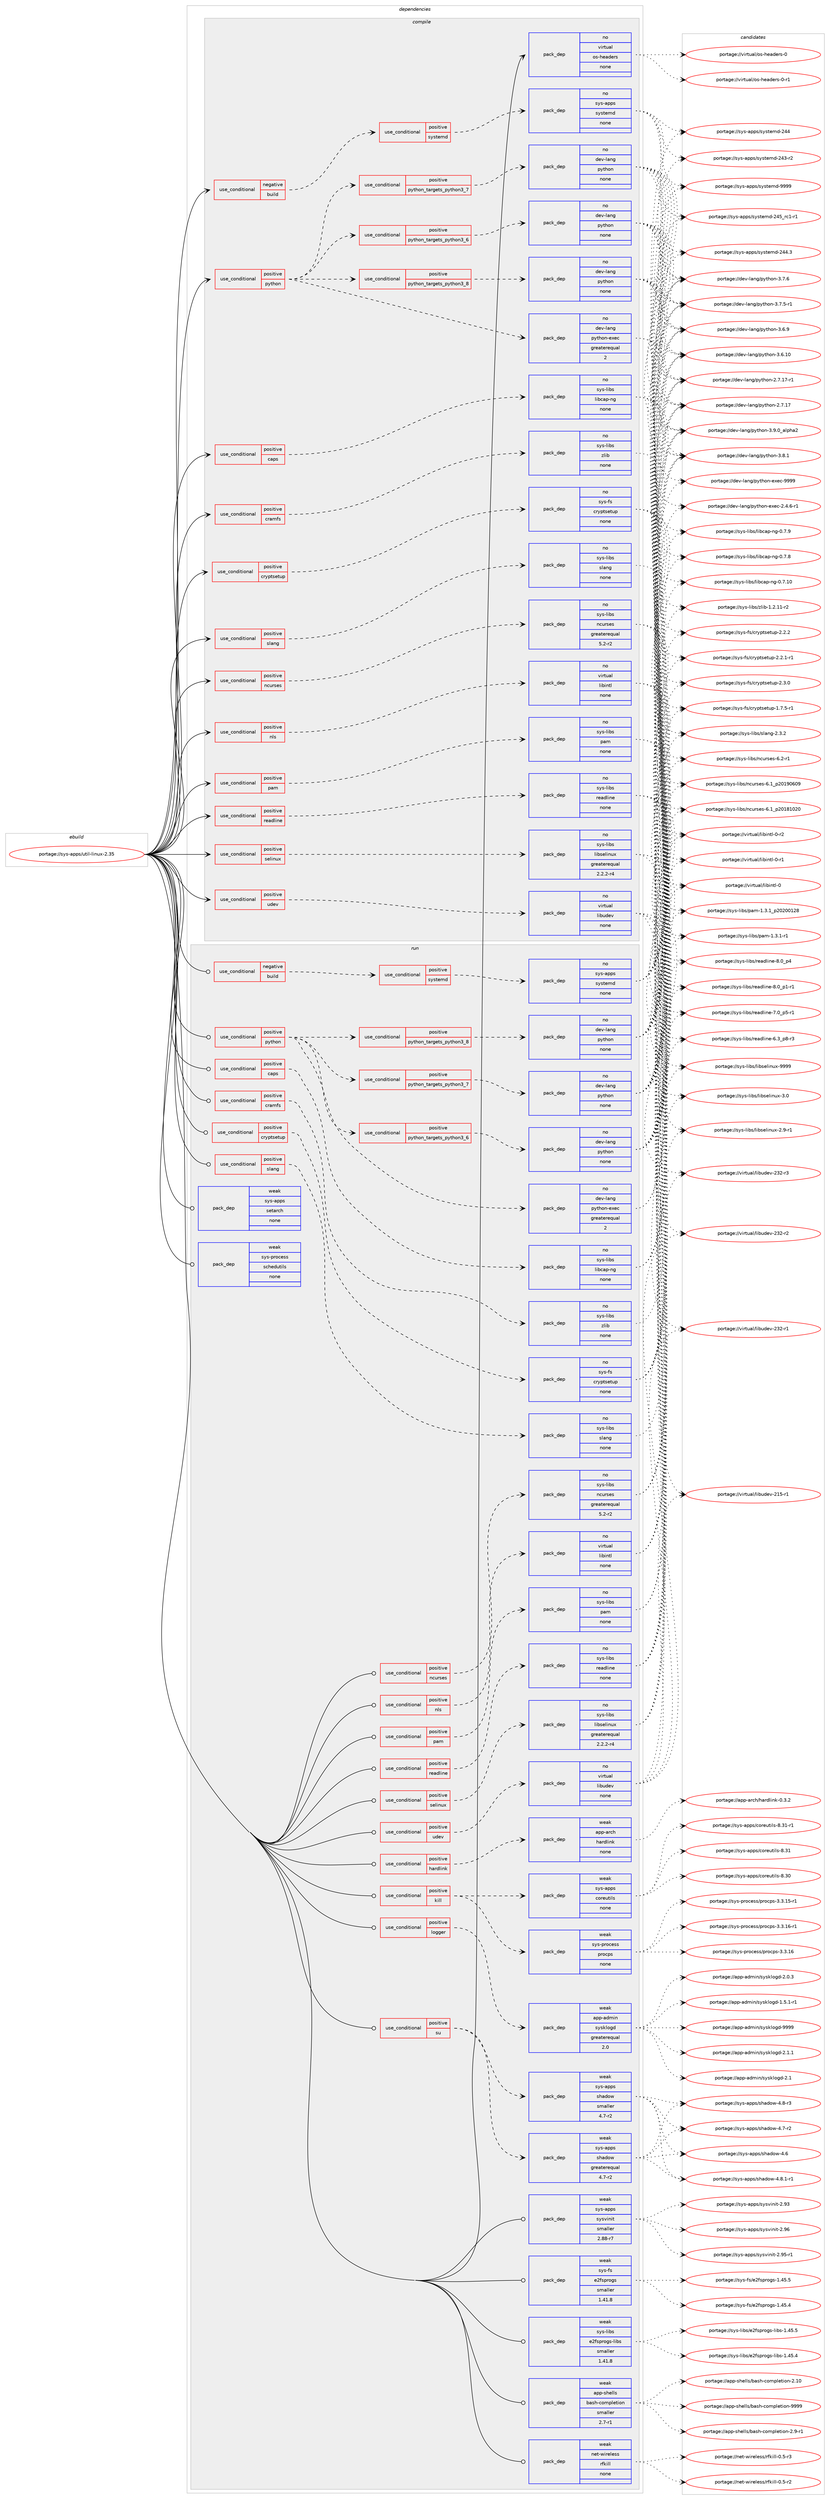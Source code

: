 digraph prolog {

# *************
# Graph options
# *************

newrank=true;
concentrate=true;
compound=true;
graph [rankdir=LR,fontname=Helvetica,fontsize=10,ranksep=1.5];#, ranksep=2.5, nodesep=0.2];
edge  [arrowhead=vee];
node  [fontname=Helvetica,fontsize=10];

# **********
# The ebuild
# **********

subgraph cluster_leftcol {
color=gray;
rank=same;
label=<<i>ebuild</i>>;
id [label="portage://sys-apps/util-linux-2.35", color=red, width=4, href="../sys-apps/util-linux-2.35.svg"];
}

# ****************
# The dependencies
# ****************

subgraph cluster_midcol {
color=gray;
label=<<i>dependencies</i>>;
subgraph cluster_compile {
fillcolor="#eeeeee";
style=filled;
label=<<i>compile</i>>;
subgraph cond12451 {
dependency59648 [label=<<TABLE BORDER="0" CELLBORDER="1" CELLSPACING="0" CELLPADDING="4"><TR><TD ROWSPAN="3" CELLPADDING="10">use_conditional</TD></TR><TR><TD>negative</TD></TR><TR><TD>build</TD></TR></TABLE>>, shape=none, color=red];
subgraph cond12452 {
dependency59649 [label=<<TABLE BORDER="0" CELLBORDER="1" CELLSPACING="0" CELLPADDING="4"><TR><TD ROWSPAN="3" CELLPADDING="10">use_conditional</TD></TR><TR><TD>positive</TD></TR><TR><TD>systemd</TD></TR></TABLE>>, shape=none, color=red];
subgraph pack45935 {
dependency59650 [label=<<TABLE BORDER="0" CELLBORDER="1" CELLSPACING="0" CELLPADDING="4" WIDTH="220"><TR><TD ROWSPAN="6" CELLPADDING="30">pack_dep</TD></TR><TR><TD WIDTH="110">no</TD></TR><TR><TD>sys-apps</TD></TR><TR><TD>systemd</TD></TR><TR><TD>none</TD></TR><TR><TD></TD></TR></TABLE>>, shape=none, color=blue];
}
dependency59649:e -> dependency59650:w [weight=20,style="dashed",arrowhead="vee"];
}
dependency59648:e -> dependency59649:w [weight=20,style="dashed",arrowhead="vee"];
}
id:e -> dependency59648:w [weight=20,style="solid",arrowhead="vee"];
subgraph cond12453 {
dependency59651 [label=<<TABLE BORDER="0" CELLBORDER="1" CELLSPACING="0" CELLPADDING="4"><TR><TD ROWSPAN="3" CELLPADDING="10">use_conditional</TD></TR><TR><TD>positive</TD></TR><TR><TD>caps</TD></TR></TABLE>>, shape=none, color=red];
subgraph pack45936 {
dependency59652 [label=<<TABLE BORDER="0" CELLBORDER="1" CELLSPACING="0" CELLPADDING="4" WIDTH="220"><TR><TD ROWSPAN="6" CELLPADDING="30">pack_dep</TD></TR><TR><TD WIDTH="110">no</TD></TR><TR><TD>sys-libs</TD></TR><TR><TD>libcap-ng</TD></TR><TR><TD>none</TD></TR><TR><TD></TD></TR></TABLE>>, shape=none, color=blue];
}
dependency59651:e -> dependency59652:w [weight=20,style="dashed",arrowhead="vee"];
}
id:e -> dependency59651:w [weight=20,style="solid",arrowhead="vee"];
subgraph cond12454 {
dependency59653 [label=<<TABLE BORDER="0" CELLBORDER="1" CELLSPACING="0" CELLPADDING="4"><TR><TD ROWSPAN="3" CELLPADDING="10">use_conditional</TD></TR><TR><TD>positive</TD></TR><TR><TD>cramfs</TD></TR></TABLE>>, shape=none, color=red];
subgraph pack45937 {
dependency59654 [label=<<TABLE BORDER="0" CELLBORDER="1" CELLSPACING="0" CELLPADDING="4" WIDTH="220"><TR><TD ROWSPAN="6" CELLPADDING="30">pack_dep</TD></TR><TR><TD WIDTH="110">no</TD></TR><TR><TD>sys-libs</TD></TR><TR><TD>zlib</TD></TR><TR><TD>none</TD></TR><TR><TD></TD></TR></TABLE>>, shape=none, color=blue];
}
dependency59653:e -> dependency59654:w [weight=20,style="dashed",arrowhead="vee"];
}
id:e -> dependency59653:w [weight=20,style="solid",arrowhead="vee"];
subgraph cond12455 {
dependency59655 [label=<<TABLE BORDER="0" CELLBORDER="1" CELLSPACING="0" CELLPADDING="4"><TR><TD ROWSPAN="3" CELLPADDING="10">use_conditional</TD></TR><TR><TD>positive</TD></TR><TR><TD>cryptsetup</TD></TR></TABLE>>, shape=none, color=red];
subgraph pack45938 {
dependency59656 [label=<<TABLE BORDER="0" CELLBORDER="1" CELLSPACING="0" CELLPADDING="4" WIDTH="220"><TR><TD ROWSPAN="6" CELLPADDING="30">pack_dep</TD></TR><TR><TD WIDTH="110">no</TD></TR><TR><TD>sys-fs</TD></TR><TR><TD>cryptsetup</TD></TR><TR><TD>none</TD></TR><TR><TD></TD></TR></TABLE>>, shape=none, color=blue];
}
dependency59655:e -> dependency59656:w [weight=20,style="dashed",arrowhead="vee"];
}
id:e -> dependency59655:w [weight=20,style="solid",arrowhead="vee"];
subgraph cond12456 {
dependency59657 [label=<<TABLE BORDER="0" CELLBORDER="1" CELLSPACING="0" CELLPADDING="4"><TR><TD ROWSPAN="3" CELLPADDING="10">use_conditional</TD></TR><TR><TD>positive</TD></TR><TR><TD>ncurses</TD></TR></TABLE>>, shape=none, color=red];
subgraph pack45939 {
dependency59658 [label=<<TABLE BORDER="0" CELLBORDER="1" CELLSPACING="0" CELLPADDING="4" WIDTH="220"><TR><TD ROWSPAN="6" CELLPADDING="30">pack_dep</TD></TR><TR><TD WIDTH="110">no</TD></TR><TR><TD>sys-libs</TD></TR><TR><TD>ncurses</TD></TR><TR><TD>greaterequal</TD></TR><TR><TD>5.2-r2</TD></TR></TABLE>>, shape=none, color=blue];
}
dependency59657:e -> dependency59658:w [weight=20,style="dashed",arrowhead="vee"];
}
id:e -> dependency59657:w [weight=20,style="solid",arrowhead="vee"];
subgraph cond12457 {
dependency59659 [label=<<TABLE BORDER="0" CELLBORDER="1" CELLSPACING="0" CELLPADDING="4"><TR><TD ROWSPAN="3" CELLPADDING="10">use_conditional</TD></TR><TR><TD>positive</TD></TR><TR><TD>nls</TD></TR></TABLE>>, shape=none, color=red];
subgraph pack45940 {
dependency59660 [label=<<TABLE BORDER="0" CELLBORDER="1" CELLSPACING="0" CELLPADDING="4" WIDTH="220"><TR><TD ROWSPAN="6" CELLPADDING="30">pack_dep</TD></TR><TR><TD WIDTH="110">no</TD></TR><TR><TD>virtual</TD></TR><TR><TD>libintl</TD></TR><TR><TD>none</TD></TR><TR><TD></TD></TR></TABLE>>, shape=none, color=blue];
}
dependency59659:e -> dependency59660:w [weight=20,style="dashed",arrowhead="vee"];
}
id:e -> dependency59659:w [weight=20,style="solid",arrowhead="vee"];
subgraph cond12458 {
dependency59661 [label=<<TABLE BORDER="0" CELLBORDER="1" CELLSPACING="0" CELLPADDING="4"><TR><TD ROWSPAN="3" CELLPADDING="10">use_conditional</TD></TR><TR><TD>positive</TD></TR><TR><TD>pam</TD></TR></TABLE>>, shape=none, color=red];
subgraph pack45941 {
dependency59662 [label=<<TABLE BORDER="0" CELLBORDER="1" CELLSPACING="0" CELLPADDING="4" WIDTH="220"><TR><TD ROWSPAN="6" CELLPADDING="30">pack_dep</TD></TR><TR><TD WIDTH="110">no</TD></TR><TR><TD>sys-libs</TD></TR><TR><TD>pam</TD></TR><TR><TD>none</TD></TR><TR><TD></TD></TR></TABLE>>, shape=none, color=blue];
}
dependency59661:e -> dependency59662:w [weight=20,style="dashed",arrowhead="vee"];
}
id:e -> dependency59661:w [weight=20,style="solid",arrowhead="vee"];
subgraph cond12459 {
dependency59663 [label=<<TABLE BORDER="0" CELLBORDER="1" CELLSPACING="0" CELLPADDING="4"><TR><TD ROWSPAN="3" CELLPADDING="10">use_conditional</TD></TR><TR><TD>positive</TD></TR><TR><TD>python</TD></TR></TABLE>>, shape=none, color=red];
subgraph cond12460 {
dependency59664 [label=<<TABLE BORDER="0" CELLBORDER="1" CELLSPACING="0" CELLPADDING="4"><TR><TD ROWSPAN="3" CELLPADDING="10">use_conditional</TD></TR><TR><TD>positive</TD></TR><TR><TD>python_targets_python3_6</TD></TR></TABLE>>, shape=none, color=red];
subgraph pack45942 {
dependency59665 [label=<<TABLE BORDER="0" CELLBORDER="1" CELLSPACING="0" CELLPADDING="4" WIDTH="220"><TR><TD ROWSPAN="6" CELLPADDING="30">pack_dep</TD></TR><TR><TD WIDTH="110">no</TD></TR><TR><TD>dev-lang</TD></TR><TR><TD>python</TD></TR><TR><TD>none</TD></TR><TR><TD></TD></TR></TABLE>>, shape=none, color=blue];
}
dependency59664:e -> dependency59665:w [weight=20,style="dashed",arrowhead="vee"];
}
dependency59663:e -> dependency59664:w [weight=20,style="dashed",arrowhead="vee"];
subgraph cond12461 {
dependency59666 [label=<<TABLE BORDER="0" CELLBORDER="1" CELLSPACING="0" CELLPADDING="4"><TR><TD ROWSPAN="3" CELLPADDING="10">use_conditional</TD></TR><TR><TD>positive</TD></TR><TR><TD>python_targets_python3_7</TD></TR></TABLE>>, shape=none, color=red];
subgraph pack45943 {
dependency59667 [label=<<TABLE BORDER="0" CELLBORDER="1" CELLSPACING="0" CELLPADDING="4" WIDTH="220"><TR><TD ROWSPAN="6" CELLPADDING="30">pack_dep</TD></TR><TR><TD WIDTH="110">no</TD></TR><TR><TD>dev-lang</TD></TR><TR><TD>python</TD></TR><TR><TD>none</TD></TR><TR><TD></TD></TR></TABLE>>, shape=none, color=blue];
}
dependency59666:e -> dependency59667:w [weight=20,style="dashed",arrowhead="vee"];
}
dependency59663:e -> dependency59666:w [weight=20,style="dashed",arrowhead="vee"];
subgraph cond12462 {
dependency59668 [label=<<TABLE BORDER="0" CELLBORDER="1" CELLSPACING="0" CELLPADDING="4"><TR><TD ROWSPAN="3" CELLPADDING="10">use_conditional</TD></TR><TR><TD>positive</TD></TR><TR><TD>python_targets_python3_8</TD></TR></TABLE>>, shape=none, color=red];
subgraph pack45944 {
dependency59669 [label=<<TABLE BORDER="0" CELLBORDER="1" CELLSPACING="0" CELLPADDING="4" WIDTH="220"><TR><TD ROWSPAN="6" CELLPADDING="30">pack_dep</TD></TR><TR><TD WIDTH="110">no</TD></TR><TR><TD>dev-lang</TD></TR><TR><TD>python</TD></TR><TR><TD>none</TD></TR><TR><TD></TD></TR></TABLE>>, shape=none, color=blue];
}
dependency59668:e -> dependency59669:w [weight=20,style="dashed",arrowhead="vee"];
}
dependency59663:e -> dependency59668:w [weight=20,style="dashed",arrowhead="vee"];
subgraph pack45945 {
dependency59670 [label=<<TABLE BORDER="0" CELLBORDER="1" CELLSPACING="0" CELLPADDING="4" WIDTH="220"><TR><TD ROWSPAN="6" CELLPADDING="30">pack_dep</TD></TR><TR><TD WIDTH="110">no</TD></TR><TR><TD>dev-lang</TD></TR><TR><TD>python-exec</TD></TR><TR><TD>greaterequal</TD></TR><TR><TD>2</TD></TR></TABLE>>, shape=none, color=blue];
}
dependency59663:e -> dependency59670:w [weight=20,style="dashed",arrowhead="vee"];
}
id:e -> dependency59663:w [weight=20,style="solid",arrowhead="vee"];
subgraph cond12463 {
dependency59671 [label=<<TABLE BORDER="0" CELLBORDER="1" CELLSPACING="0" CELLPADDING="4"><TR><TD ROWSPAN="3" CELLPADDING="10">use_conditional</TD></TR><TR><TD>positive</TD></TR><TR><TD>readline</TD></TR></TABLE>>, shape=none, color=red];
subgraph pack45946 {
dependency59672 [label=<<TABLE BORDER="0" CELLBORDER="1" CELLSPACING="0" CELLPADDING="4" WIDTH="220"><TR><TD ROWSPAN="6" CELLPADDING="30">pack_dep</TD></TR><TR><TD WIDTH="110">no</TD></TR><TR><TD>sys-libs</TD></TR><TR><TD>readline</TD></TR><TR><TD>none</TD></TR><TR><TD></TD></TR></TABLE>>, shape=none, color=blue];
}
dependency59671:e -> dependency59672:w [weight=20,style="dashed",arrowhead="vee"];
}
id:e -> dependency59671:w [weight=20,style="solid",arrowhead="vee"];
subgraph cond12464 {
dependency59673 [label=<<TABLE BORDER="0" CELLBORDER="1" CELLSPACING="0" CELLPADDING="4"><TR><TD ROWSPAN="3" CELLPADDING="10">use_conditional</TD></TR><TR><TD>positive</TD></TR><TR><TD>selinux</TD></TR></TABLE>>, shape=none, color=red];
subgraph pack45947 {
dependency59674 [label=<<TABLE BORDER="0" CELLBORDER="1" CELLSPACING="0" CELLPADDING="4" WIDTH="220"><TR><TD ROWSPAN="6" CELLPADDING="30">pack_dep</TD></TR><TR><TD WIDTH="110">no</TD></TR><TR><TD>sys-libs</TD></TR><TR><TD>libselinux</TD></TR><TR><TD>greaterequal</TD></TR><TR><TD>2.2.2-r4</TD></TR></TABLE>>, shape=none, color=blue];
}
dependency59673:e -> dependency59674:w [weight=20,style="dashed",arrowhead="vee"];
}
id:e -> dependency59673:w [weight=20,style="solid",arrowhead="vee"];
subgraph cond12465 {
dependency59675 [label=<<TABLE BORDER="0" CELLBORDER="1" CELLSPACING="0" CELLPADDING="4"><TR><TD ROWSPAN="3" CELLPADDING="10">use_conditional</TD></TR><TR><TD>positive</TD></TR><TR><TD>slang</TD></TR></TABLE>>, shape=none, color=red];
subgraph pack45948 {
dependency59676 [label=<<TABLE BORDER="0" CELLBORDER="1" CELLSPACING="0" CELLPADDING="4" WIDTH="220"><TR><TD ROWSPAN="6" CELLPADDING="30">pack_dep</TD></TR><TR><TD WIDTH="110">no</TD></TR><TR><TD>sys-libs</TD></TR><TR><TD>slang</TD></TR><TR><TD>none</TD></TR><TR><TD></TD></TR></TABLE>>, shape=none, color=blue];
}
dependency59675:e -> dependency59676:w [weight=20,style="dashed",arrowhead="vee"];
}
id:e -> dependency59675:w [weight=20,style="solid",arrowhead="vee"];
subgraph cond12466 {
dependency59677 [label=<<TABLE BORDER="0" CELLBORDER="1" CELLSPACING="0" CELLPADDING="4"><TR><TD ROWSPAN="3" CELLPADDING="10">use_conditional</TD></TR><TR><TD>positive</TD></TR><TR><TD>udev</TD></TR></TABLE>>, shape=none, color=red];
subgraph pack45949 {
dependency59678 [label=<<TABLE BORDER="0" CELLBORDER="1" CELLSPACING="0" CELLPADDING="4" WIDTH="220"><TR><TD ROWSPAN="6" CELLPADDING="30">pack_dep</TD></TR><TR><TD WIDTH="110">no</TD></TR><TR><TD>virtual</TD></TR><TR><TD>libudev</TD></TR><TR><TD>none</TD></TR><TR><TD></TD></TR></TABLE>>, shape=none, color=blue];
}
dependency59677:e -> dependency59678:w [weight=20,style="dashed",arrowhead="vee"];
}
id:e -> dependency59677:w [weight=20,style="solid",arrowhead="vee"];
subgraph pack45950 {
dependency59679 [label=<<TABLE BORDER="0" CELLBORDER="1" CELLSPACING="0" CELLPADDING="4" WIDTH="220"><TR><TD ROWSPAN="6" CELLPADDING="30">pack_dep</TD></TR><TR><TD WIDTH="110">no</TD></TR><TR><TD>virtual</TD></TR><TR><TD>os-headers</TD></TR><TR><TD>none</TD></TR><TR><TD></TD></TR></TABLE>>, shape=none, color=blue];
}
id:e -> dependency59679:w [weight=20,style="solid",arrowhead="vee"];
}
subgraph cluster_compileandrun {
fillcolor="#eeeeee";
style=filled;
label=<<i>compile and run</i>>;
}
subgraph cluster_run {
fillcolor="#eeeeee";
style=filled;
label=<<i>run</i>>;
subgraph cond12467 {
dependency59680 [label=<<TABLE BORDER="0" CELLBORDER="1" CELLSPACING="0" CELLPADDING="4"><TR><TD ROWSPAN="3" CELLPADDING="10">use_conditional</TD></TR><TR><TD>negative</TD></TR><TR><TD>build</TD></TR></TABLE>>, shape=none, color=red];
subgraph cond12468 {
dependency59681 [label=<<TABLE BORDER="0" CELLBORDER="1" CELLSPACING="0" CELLPADDING="4"><TR><TD ROWSPAN="3" CELLPADDING="10">use_conditional</TD></TR><TR><TD>positive</TD></TR><TR><TD>systemd</TD></TR></TABLE>>, shape=none, color=red];
subgraph pack45951 {
dependency59682 [label=<<TABLE BORDER="0" CELLBORDER="1" CELLSPACING="0" CELLPADDING="4" WIDTH="220"><TR><TD ROWSPAN="6" CELLPADDING="30">pack_dep</TD></TR><TR><TD WIDTH="110">no</TD></TR><TR><TD>sys-apps</TD></TR><TR><TD>systemd</TD></TR><TR><TD>none</TD></TR><TR><TD></TD></TR></TABLE>>, shape=none, color=blue];
}
dependency59681:e -> dependency59682:w [weight=20,style="dashed",arrowhead="vee"];
}
dependency59680:e -> dependency59681:w [weight=20,style="dashed",arrowhead="vee"];
}
id:e -> dependency59680:w [weight=20,style="solid",arrowhead="odot"];
subgraph cond12469 {
dependency59683 [label=<<TABLE BORDER="0" CELLBORDER="1" CELLSPACING="0" CELLPADDING="4"><TR><TD ROWSPAN="3" CELLPADDING="10">use_conditional</TD></TR><TR><TD>positive</TD></TR><TR><TD>caps</TD></TR></TABLE>>, shape=none, color=red];
subgraph pack45952 {
dependency59684 [label=<<TABLE BORDER="0" CELLBORDER="1" CELLSPACING="0" CELLPADDING="4" WIDTH="220"><TR><TD ROWSPAN="6" CELLPADDING="30">pack_dep</TD></TR><TR><TD WIDTH="110">no</TD></TR><TR><TD>sys-libs</TD></TR><TR><TD>libcap-ng</TD></TR><TR><TD>none</TD></TR><TR><TD></TD></TR></TABLE>>, shape=none, color=blue];
}
dependency59683:e -> dependency59684:w [weight=20,style="dashed",arrowhead="vee"];
}
id:e -> dependency59683:w [weight=20,style="solid",arrowhead="odot"];
subgraph cond12470 {
dependency59685 [label=<<TABLE BORDER="0" CELLBORDER="1" CELLSPACING="0" CELLPADDING="4"><TR><TD ROWSPAN="3" CELLPADDING="10">use_conditional</TD></TR><TR><TD>positive</TD></TR><TR><TD>cramfs</TD></TR></TABLE>>, shape=none, color=red];
subgraph pack45953 {
dependency59686 [label=<<TABLE BORDER="0" CELLBORDER="1" CELLSPACING="0" CELLPADDING="4" WIDTH="220"><TR><TD ROWSPAN="6" CELLPADDING="30">pack_dep</TD></TR><TR><TD WIDTH="110">no</TD></TR><TR><TD>sys-libs</TD></TR><TR><TD>zlib</TD></TR><TR><TD>none</TD></TR><TR><TD></TD></TR></TABLE>>, shape=none, color=blue];
}
dependency59685:e -> dependency59686:w [weight=20,style="dashed",arrowhead="vee"];
}
id:e -> dependency59685:w [weight=20,style="solid",arrowhead="odot"];
subgraph cond12471 {
dependency59687 [label=<<TABLE BORDER="0" CELLBORDER="1" CELLSPACING="0" CELLPADDING="4"><TR><TD ROWSPAN="3" CELLPADDING="10">use_conditional</TD></TR><TR><TD>positive</TD></TR><TR><TD>cryptsetup</TD></TR></TABLE>>, shape=none, color=red];
subgraph pack45954 {
dependency59688 [label=<<TABLE BORDER="0" CELLBORDER="1" CELLSPACING="0" CELLPADDING="4" WIDTH="220"><TR><TD ROWSPAN="6" CELLPADDING="30">pack_dep</TD></TR><TR><TD WIDTH="110">no</TD></TR><TR><TD>sys-fs</TD></TR><TR><TD>cryptsetup</TD></TR><TR><TD>none</TD></TR><TR><TD></TD></TR></TABLE>>, shape=none, color=blue];
}
dependency59687:e -> dependency59688:w [weight=20,style="dashed",arrowhead="vee"];
}
id:e -> dependency59687:w [weight=20,style="solid",arrowhead="odot"];
subgraph cond12472 {
dependency59689 [label=<<TABLE BORDER="0" CELLBORDER="1" CELLSPACING="0" CELLPADDING="4"><TR><TD ROWSPAN="3" CELLPADDING="10">use_conditional</TD></TR><TR><TD>positive</TD></TR><TR><TD>hardlink</TD></TR></TABLE>>, shape=none, color=red];
subgraph pack45955 {
dependency59690 [label=<<TABLE BORDER="0" CELLBORDER="1" CELLSPACING="0" CELLPADDING="4" WIDTH="220"><TR><TD ROWSPAN="6" CELLPADDING="30">pack_dep</TD></TR><TR><TD WIDTH="110">weak</TD></TR><TR><TD>app-arch</TD></TR><TR><TD>hardlink</TD></TR><TR><TD>none</TD></TR><TR><TD></TD></TR></TABLE>>, shape=none, color=blue];
}
dependency59689:e -> dependency59690:w [weight=20,style="dashed",arrowhead="vee"];
}
id:e -> dependency59689:w [weight=20,style="solid",arrowhead="odot"];
subgraph cond12473 {
dependency59691 [label=<<TABLE BORDER="0" CELLBORDER="1" CELLSPACING="0" CELLPADDING="4"><TR><TD ROWSPAN="3" CELLPADDING="10">use_conditional</TD></TR><TR><TD>positive</TD></TR><TR><TD>kill</TD></TR></TABLE>>, shape=none, color=red];
subgraph pack45956 {
dependency59692 [label=<<TABLE BORDER="0" CELLBORDER="1" CELLSPACING="0" CELLPADDING="4" WIDTH="220"><TR><TD ROWSPAN="6" CELLPADDING="30">pack_dep</TD></TR><TR><TD WIDTH="110">weak</TD></TR><TR><TD>sys-apps</TD></TR><TR><TD>coreutils</TD></TR><TR><TD>none</TD></TR><TR><TD></TD></TR></TABLE>>, shape=none, color=blue];
}
dependency59691:e -> dependency59692:w [weight=20,style="dashed",arrowhead="vee"];
subgraph pack45957 {
dependency59693 [label=<<TABLE BORDER="0" CELLBORDER="1" CELLSPACING="0" CELLPADDING="4" WIDTH="220"><TR><TD ROWSPAN="6" CELLPADDING="30">pack_dep</TD></TR><TR><TD WIDTH="110">weak</TD></TR><TR><TD>sys-process</TD></TR><TR><TD>procps</TD></TR><TR><TD>none</TD></TR><TR><TD></TD></TR></TABLE>>, shape=none, color=blue];
}
dependency59691:e -> dependency59693:w [weight=20,style="dashed",arrowhead="vee"];
}
id:e -> dependency59691:w [weight=20,style="solid",arrowhead="odot"];
subgraph cond12474 {
dependency59694 [label=<<TABLE BORDER="0" CELLBORDER="1" CELLSPACING="0" CELLPADDING="4"><TR><TD ROWSPAN="3" CELLPADDING="10">use_conditional</TD></TR><TR><TD>positive</TD></TR><TR><TD>logger</TD></TR></TABLE>>, shape=none, color=red];
subgraph pack45958 {
dependency59695 [label=<<TABLE BORDER="0" CELLBORDER="1" CELLSPACING="0" CELLPADDING="4" WIDTH="220"><TR><TD ROWSPAN="6" CELLPADDING="30">pack_dep</TD></TR><TR><TD WIDTH="110">weak</TD></TR><TR><TD>app-admin</TD></TR><TR><TD>sysklogd</TD></TR><TR><TD>greaterequal</TD></TR><TR><TD>2.0</TD></TR></TABLE>>, shape=none, color=blue];
}
dependency59694:e -> dependency59695:w [weight=20,style="dashed",arrowhead="vee"];
}
id:e -> dependency59694:w [weight=20,style="solid",arrowhead="odot"];
subgraph cond12475 {
dependency59696 [label=<<TABLE BORDER="0" CELLBORDER="1" CELLSPACING="0" CELLPADDING="4"><TR><TD ROWSPAN="3" CELLPADDING="10">use_conditional</TD></TR><TR><TD>positive</TD></TR><TR><TD>ncurses</TD></TR></TABLE>>, shape=none, color=red];
subgraph pack45959 {
dependency59697 [label=<<TABLE BORDER="0" CELLBORDER="1" CELLSPACING="0" CELLPADDING="4" WIDTH="220"><TR><TD ROWSPAN="6" CELLPADDING="30">pack_dep</TD></TR><TR><TD WIDTH="110">no</TD></TR><TR><TD>sys-libs</TD></TR><TR><TD>ncurses</TD></TR><TR><TD>greaterequal</TD></TR><TR><TD>5.2-r2</TD></TR></TABLE>>, shape=none, color=blue];
}
dependency59696:e -> dependency59697:w [weight=20,style="dashed",arrowhead="vee"];
}
id:e -> dependency59696:w [weight=20,style="solid",arrowhead="odot"];
subgraph cond12476 {
dependency59698 [label=<<TABLE BORDER="0" CELLBORDER="1" CELLSPACING="0" CELLPADDING="4"><TR><TD ROWSPAN="3" CELLPADDING="10">use_conditional</TD></TR><TR><TD>positive</TD></TR><TR><TD>nls</TD></TR></TABLE>>, shape=none, color=red];
subgraph pack45960 {
dependency59699 [label=<<TABLE BORDER="0" CELLBORDER="1" CELLSPACING="0" CELLPADDING="4" WIDTH="220"><TR><TD ROWSPAN="6" CELLPADDING="30">pack_dep</TD></TR><TR><TD WIDTH="110">no</TD></TR><TR><TD>virtual</TD></TR><TR><TD>libintl</TD></TR><TR><TD>none</TD></TR><TR><TD></TD></TR></TABLE>>, shape=none, color=blue];
}
dependency59698:e -> dependency59699:w [weight=20,style="dashed",arrowhead="vee"];
}
id:e -> dependency59698:w [weight=20,style="solid",arrowhead="odot"];
subgraph cond12477 {
dependency59700 [label=<<TABLE BORDER="0" CELLBORDER="1" CELLSPACING="0" CELLPADDING="4"><TR><TD ROWSPAN="3" CELLPADDING="10">use_conditional</TD></TR><TR><TD>positive</TD></TR><TR><TD>pam</TD></TR></TABLE>>, shape=none, color=red];
subgraph pack45961 {
dependency59701 [label=<<TABLE BORDER="0" CELLBORDER="1" CELLSPACING="0" CELLPADDING="4" WIDTH="220"><TR><TD ROWSPAN="6" CELLPADDING="30">pack_dep</TD></TR><TR><TD WIDTH="110">no</TD></TR><TR><TD>sys-libs</TD></TR><TR><TD>pam</TD></TR><TR><TD>none</TD></TR><TR><TD></TD></TR></TABLE>>, shape=none, color=blue];
}
dependency59700:e -> dependency59701:w [weight=20,style="dashed",arrowhead="vee"];
}
id:e -> dependency59700:w [weight=20,style="solid",arrowhead="odot"];
subgraph cond12478 {
dependency59702 [label=<<TABLE BORDER="0" CELLBORDER="1" CELLSPACING="0" CELLPADDING="4"><TR><TD ROWSPAN="3" CELLPADDING="10">use_conditional</TD></TR><TR><TD>positive</TD></TR><TR><TD>python</TD></TR></TABLE>>, shape=none, color=red];
subgraph cond12479 {
dependency59703 [label=<<TABLE BORDER="0" CELLBORDER="1" CELLSPACING="0" CELLPADDING="4"><TR><TD ROWSPAN="3" CELLPADDING="10">use_conditional</TD></TR><TR><TD>positive</TD></TR><TR><TD>python_targets_python3_6</TD></TR></TABLE>>, shape=none, color=red];
subgraph pack45962 {
dependency59704 [label=<<TABLE BORDER="0" CELLBORDER="1" CELLSPACING="0" CELLPADDING="4" WIDTH="220"><TR><TD ROWSPAN="6" CELLPADDING="30">pack_dep</TD></TR><TR><TD WIDTH="110">no</TD></TR><TR><TD>dev-lang</TD></TR><TR><TD>python</TD></TR><TR><TD>none</TD></TR><TR><TD></TD></TR></TABLE>>, shape=none, color=blue];
}
dependency59703:e -> dependency59704:w [weight=20,style="dashed",arrowhead="vee"];
}
dependency59702:e -> dependency59703:w [weight=20,style="dashed",arrowhead="vee"];
subgraph cond12480 {
dependency59705 [label=<<TABLE BORDER="0" CELLBORDER="1" CELLSPACING="0" CELLPADDING="4"><TR><TD ROWSPAN="3" CELLPADDING="10">use_conditional</TD></TR><TR><TD>positive</TD></TR><TR><TD>python_targets_python3_7</TD></TR></TABLE>>, shape=none, color=red];
subgraph pack45963 {
dependency59706 [label=<<TABLE BORDER="0" CELLBORDER="1" CELLSPACING="0" CELLPADDING="4" WIDTH="220"><TR><TD ROWSPAN="6" CELLPADDING="30">pack_dep</TD></TR><TR><TD WIDTH="110">no</TD></TR><TR><TD>dev-lang</TD></TR><TR><TD>python</TD></TR><TR><TD>none</TD></TR><TR><TD></TD></TR></TABLE>>, shape=none, color=blue];
}
dependency59705:e -> dependency59706:w [weight=20,style="dashed",arrowhead="vee"];
}
dependency59702:e -> dependency59705:w [weight=20,style="dashed",arrowhead="vee"];
subgraph cond12481 {
dependency59707 [label=<<TABLE BORDER="0" CELLBORDER="1" CELLSPACING="0" CELLPADDING="4"><TR><TD ROWSPAN="3" CELLPADDING="10">use_conditional</TD></TR><TR><TD>positive</TD></TR><TR><TD>python_targets_python3_8</TD></TR></TABLE>>, shape=none, color=red];
subgraph pack45964 {
dependency59708 [label=<<TABLE BORDER="0" CELLBORDER="1" CELLSPACING="0" CELLPADDING="4" WIDTH="220"><TR><TD ROWSPAN="6" CELLPADDING="30">pack_dep</TD></TR><TR><TD WIDTH="110">no</TD></TR><TR><TD>dev-lang</TD></TR><TR><TD>python</TD></TR><TR><TD>none</TD></TR><TR><TD></TD></TR></TABLE>>, shape=none, color=blue];
}
dependency59707:e -> dependency59708:w [weight=20,style="dashed",arrowhead="vee"];
}
dependency59702:e -> dependency59707:w [weight=20,style="dashed",arrowhead="vee"];
subgraph pack45965 {
dependency59709 [label=<<TABLE BORDER="0" CELLBORDER="1" CELLSPACING="0" CELLPADDING="4" WIDTH="220"><TR><TD ROWSPAN="6" CELLPADDING="30">pack_dep</TD></TR><TR><TD WIDTH="110">no</TD></TR><TR><TD>dev-lang</TD></TR><TR><TD>python-exec</TD></TR><TR><TD>greaterequal</TD></TR><TR><TD>2</TD></TR></TABLE>>, shape=none, color=blue];
}
dependency59702:e -> dependency59709:w [weight=20,style="dashed",arrowhead="vee"];
}
id:e -> dependency59702:w [weight=20,style="solid",arrowhead="odot"];
subgraph cond12482 {
dependency59710 [label=<<TABLE BORDER="0" CELLBORDER="1" CELLSPACING="0" CELLPADDING="4"><TR><TD ROWSPAN="3" CELLPADDING="10">use_conditional</TD></TR><TR><TD>positive</TD></TR><TR><TD>readline</TD></TR></TABLE>>, shape=none, color=red];
subgraph pack45966 {
dependency59711 [label=<<TABLE BORDER="0" CELLBORDER="1" CELLSPACING="0" CELLPADDING="4" WIDTH="220"><TR><TD ROWSPAN="6" CELLPADDING="30">pack_dep</TD></TR><TR><TD WIDTH="110">no</TD></TR><TR><TD>sys-libs</TD></TR><TR><TD>readline</TD></TR><TR><TD>none</TD></TR><TR><TD></TD></TR></TABLE>>, shape=none, color=blue];
}
dependency59710:e -> dependency59711:w [weight=20,style="dashed",arrowhead="vee"];
}
id:e -> dependency59710:w [weight=20,style="solid",arrowhead="odot"];
subgraph cond12483 {
dependency59712 [label=<<TABLE BORDER="0" CELLBORDER="1" CELLSPACING="0" CELLPADDING="4"><TR><TD ROWSPAN="3" CELLPADDING="10">use_conditional</TD></TR><TR><TD>positive</TD></TR><TR><TD>selinux</TD></TR></TABLE>>, shape=none, color=red];
subgraph pack45967 {
dependency59713 [label=<<TABLE BORDER="0" CELLBORDER="1" CELLSPACING="0" CELLPADDING="4" WIDTH="220"><TR><TD ROWSPAN="6" CELLPADDING="30">pack_dep</TD></TR><TR><TD WIDTH="110">no</TD></TR><TR><TD>sys-libs</TD></TR><TR><TD>libselinux</TD></TR><TR><TD>greaterequal</TD></TR><TR><TD>2.2.2-r4</TD></TR></TABLE>>, shape=none, color=blue];
}
dependency59712:e -> dependency59713:w [weight=20,style="dashed",arrowhead="vee"];
}
id:e -> dependency59712:w [weight=20,style="solid",arrowhead="odot"];
subgraph cond12484 {
dependency59714 [label=<<TABLE BORDER="0" CELLBORDER="1" CELLSPACING="0" CELLPADDING="4"><TR><TD ROWSPAN="3" CELLPADDING="10">use_conditional</TD></TR><TR><TD>positive</TD></TR><TR><TD>slang</TD></TR></TABLE>>, shape=none, color=red];
subgraph pack45968 {
dependency59715 [label=<<TABLE BORDER="0" CELLBORDER="1" CELLSPACING="0" CELLPADDING="4" WIDTH="220"><TR><TD ROWSPAN="6" CELLPADDING="30">pack_dep</TD></TR><TR><TD WIDTH="110">no</TD></TR><TR><TD>sys-libs</TD></TR><TR><TD>slang</TD></TR><TR><TD>none</TD></TR><TR><TD></TD></TR></TABLE>>, shape=none, color=blue];
}
dependency59714:e -> dependency59715:w [weight=20,style="dashed",arrowhead="vee"];
}
id:e -> dependency59714:w [weight=20,style="solid",arrowhead="odot"];
subgraph cond12485 {
dependency59716 [label=<<TABLE BORDER="0" CELLBORDER="1" CELLSPACING="0" CELLPADDING="4"><TR><TD ROWSPAN="3" CELLPADDING="10">use_conditional</TD></TR><TR><TD>positive</TD></TR><TR><TD>su</TD></TR></TABLE>>, shape=none, color=red];
subgraph pack45969 {
dependency59717 [label=<<TABLE BORDER="0" CELLBORDER="1" CELLSPACING="0" CELLPADDING="4" WIDTH="220"><TR><TD ROWSPAN="6" CELLPADDING="30">pack_dep</TD></TR><TR><TD WIDTH="110">weak</TD></TR><TR><TD>sys-apps</TD></TR><TR><TD>shadow</TD></TR><TR><TD>smaller</TD></TR><TR><TD>4.7-r2</TD></TR></TABLE>>, shape=none, color=blue];
}
dependency59716:e -> dependency59717:w [weight=20,style="dashed",arrowhead="vee"];
subgraph pack45970 {
dependency59718 [label=<<TABLE BORDER="0" CELLBORDER="1" CELLSPACING="0" CELLPADDING="4" WIDTH="220"><TR><TD ROWSPAN="6" CELLPADDING="30">pack_dep</TD></TR><TR><TD WIDTH="110">weak</TD></TR><TR><TD>sys-apps</TD></TR><TR><TD>shadow</TD></TR><TR><TD>greaterequal</TD></TR><TR><TD>4.7-r2</TD></TR></TABLE>>, shape=none, color=blue];
}
dependency59716:e -> dependency59718:w [weight=20,style="dashed",arrowhead="vee"];
}
id:e -> dependency59716:w [weight=20,style="solid",arrowhead="odot"];
subgraph cond12486 {
dependency59719 [label=<<TABLE BORDER="0" CELLBORDER="1" CELLSPACING="0" CELLPADDING="4"><TR><TD ROWSPAN="3" CELLPADDING="10">use_conditional</TD></TR><TR><TD>positive</TD></TR><TR><TD>udev</TD></TR></TABLE>>, shape=none, color=red];
subgraph pack45971 {
dependency59720 [label=<<TABLE BORDER="0" CELLBORDER="1" CELLSPACING="0" CELLPADDING="4" WIDTH="220"><TR><TD ROWSPAN="6" CELLPADDING="30">pack_dep</TD></TR><TR><TD WIDTH="110">no</TD></TR><TR><TD>virtual</TD></TR><TR><TD>libudev</TD></TR><TR><TD>none</TD></TR><TR><TD></TD></TR></TABLE>>, shape=none, color=blue];
}
dependency59719:e -> dependency59720:w [weight=20,style="dashed",arrowhead="vee"];
}
id:e -> dependency59719:w [weight=20,style="solid",arrowhead="odot"];
subgraph pack45972 {
dependency59721 [label=<<TABLE BORDER="0" CELLBORDER="1" CELLSPACING="0" CELLPADDING="4" WIDTH="220"><TR><TD ROWSPAN="6" CELLPADDING="30">pack_dep</TD></TR><TR><TD WIDTH="110">weak</TD></TR><TR><TD>app-shells</TD></TR><TR><TD>bash-completion</TD></TR><TR><TD>smaller</TD></TR><TR><TD>2.7-r1</TD></TR></TABLE>>, shape=none, color=blue];
}
id:e -> dependency59721:w [weight=20,style="solid",arrowhead="odot"];
subgraph pack45973 {
dependency59722 [label=<<TABLE BORDER="0" CELLBORDER="1" CELLSPACING="0" CELLPADDING="4" WIDTH="220"><TR><TD ROWSPAN="6" CELLPADDING="30">pack_dep</TD></TR><TR><TD WIDTH="110">weak</TD></TR><TR><TD>net-wireless</TD></TR><TR><TD>rfkill</TD></TR><TR><TD>none</TD></TR><TR><TD></TD></TR></TABLE>>, shape=none, color=blue];
}
id:e -> dependency59722:w [weight=20,style="solid",arrowhead="odot"];
subgraph pack45974 {
dependency59723 [label=<<TABLE BORDER="0" CELLBORDER="1" CELLSPACING="0" CELLPADDING="4" WIDTH="220"><TR><TD ROWSPAN="6" CELLPADDING="30">pack_dep</TD></TR><TR><TD WIDTH="110">weak</TD></TR><TR><TD>sys-apps</TD></TR><TR><TD>setarch</TD></TR><TR><TD>none</TD></TR><TR><TD></TD></TR></TABLE>>, shape=none, color=blue];
}
id:e -> dependency59723:w [weight=20,style="solid",arrowhead="odot"];
subgraph pack45975 {
dependency59724 [label=<<TABLE BORDER="0" CELLBORDER="1" CELLSPACING="0" CELLPADDING="4" WIDTH="220"><TR><TD ROWSPAN="6" CELLPADDING="30">pack_dep</TD></TR><TR><TD WIDTH="110">weak</TD></TR><TR><TD>sys-apps</TD></TR><TR><TD>sysvinit</TD></TR><TR><TD>smaller</TD></TR><TR><TD>2.88-r7</TD></TR></TABLE>>, shape=none, color=blue];
}
id:e -> dependency59724:w [weight=20,style="solid",arrowhead="odot"];
subgraph pack45976 {
dependency59725 [label=<<TABLE BORDER="0" CELLBORDER="1" CELLSPACING="0" CELLPADDING="4" WIDTH="220"><TR><TD ROWSPAN="6" CELLPADDING="30">pack_dep</TD></TR><TR><TD WIDTH="110">weak</TD></TR><TR><TD>sys-fs</TD></TR><TR><TD>e2fsprogs</TD></TR><TR><TD>smaller</TD></TR><TR><TD>1.41.8</TD></TR></TABLE>>, shape=none, color=blue];
}
id:e -> dependency59725:w [weight=20,style="solid",arrowhead="odot"];
subgraph pack45977 {
dependency59726 [label=<<TABLE BORDER="0" CELLBORDER="1" CELLSPACING="0" CELLPADDING="4" WIDTH="220"><TR><TD ROWSPAN="6" CELLPADDING="30">pack_dep</TD></TR><TR><TD WIDTH="110">weak</TD></TR><TR><TD>sys-libs</TD></TR><TR><TD>e2fsprogs-libs</TD></TR><TR><TD>smaller</TD></TR><TR><TD>1.41.8</TD></TR></TABLE>>, shape=none, color=blue];
}
id:e -> dependency59726:w [weight=20,style="solid",arrowhead="odot"];
subgraph pack45978 {
dependency59727 [label=<<TABLE BORDER="0" CELLBORDER="1" CELLSPACING="0" CELLPADDING="4" WIDTH="220"><TR><TD ROWSPAN="6" CELLPADDING="30">pack_dep</TD></TR><TR><TD WIDTH="110">weak</TD></TR><TR><TD>sys-process</TD></TR><TR><TD>schedutils</TD></TR><TR><TD>none</TD></TR><TR><TD></TD></TR></TABLE>>, shape=none, color=blue];
}
id:e -> dependency59727:w [weight=20,style="solid",arrowhead="odot"];
}
}

# **************
# The candidates
# **************

subgraph cluster_choices {
rank=same;
color=gray;
label=<<i>candidates</i>>;

subgraph choice45935 {
color=black;
nodesep=1;
choice1151211154597112112115471151211151161011091004557575757 [label="portage://sys-apps/systemd-9999", color=red, width=4,href="../sys-apps/systemd-9999.svg"];
choice115121115459711211211547115121115116101109100455052539511499494511449 [label="portage://sys-apps/systemd-245_rc1-r1", color=red, width=4,href="../sys-apps/systemd-245_rc1-r1.svg"];
choice115121115459711211211547115121115116101109100455052524651 [label="portage://sys-apps/systemd-244.3", color=red, width=4,href="../sys-apps/systemd-244.3.svg"];
choice11512111545971121121154711512111511610110910045505252 [label="portage://sys-apps/systemd-244", color=red, width=4,href="../sys-apps/systemd-244.svg"];
choice115121115459711211211547115121115116101109100455052514511450 [label="portage://sys-apps/systemd-243-r2", color=red, width=4,href="../sys-apps/systemd-243-r2.svg"];
dependency59650:e -> choice1151211154597112112115471151211151161011091004557575757:w [style=dotted,weight="100"];
dependency59650:e -> choice115121115459711211211547115121115116101109100455052539511499494511449:w [style=dotted,weight="100"];
dependency59650:e -> choice115121115459711211211547115121115116101109100455052524651:w [style=dotted,weight="100"];
dependency59650:e -> choice11512111545971121121154711512111511610110910045505252:w [style=dotted,weight="100"];
dependency59650:e -> choice115121115459711211211547115121115116101109100455052514511450:w [style=dotted,weight="100"];
}
subgraph choice45936 {
color=black;
nodesep=1;
choice11512111545108105981154710810598999711245110103454846554657 [label="portage://sys-libs/libcap-ng-0.7.9", color=red, width=4,href="../sys-libs/libcap-ng-0.7.9.svg"];
choice11512111545108105981154710810598999711245110103454846554656 [label="portage://sys-libs/libcap-ng-0.7.8", color=red, width=4,href="../sys-libs/libcap-ng-0.7.8.svg"];
choice1151211154510810598115471081059899971124511010345484655464948 [label="portage://sys-libs/libcap-ng-0.7.10", color=red, width=4,href="../sys-libs/libcap-ng-0.7.10.svg"];
dependency59652:e -> choice11512111545108105981154710810598999711245110103454846554657:w [style=dotted,weight="100"];
dependency59652:e -> choice11512111545108105981154710810598999711245110103454846554656:w [style=dotted,weight="100"];
dependency59652:e -> choice1151211154510810598115471081059899971124511010345484655464948:w [style=dotted,weight="100"];
}
subgraph choice45937 {
color=black;
nodesep=1;
choice11512111545108105981154712210810598454946504649494511450 [label="portage://sys-libs/zlib-1.2.11-r2", color=red, width=4,href="../sys-libs/zlib-1.2.11-r2.svg"];
dependency59654:e -> choice11512111545108105981154712210810598454946504649494511450:w [style=dotted,weight="100"];
}
subgraph choice45938 {
color=black;
nodesep=1;
choice115121115451021154799114121112116115101116117112455046514648 [label="portage://sys-fs/cryptsetup-2.3.0", color=red, width=4,href="../sys-fs/cryptsetup-2.3.0.svg"];
choice115121115451021154799114121112116115101116117112455046504650 [label="portage://sys-fs/cryptsetup-2.2.2", color=red, width=4,href="../sys-fs/cryptsetup-2.2.2.svg"];
choice1151211154510211547991141211121161151011161171124550465046494511449 [label="portage://sys-fs/cryptsetup-2.2.1-r1", color=red, width=4,href="../sys-fs/cryptsetup-2.2.1-r1.svg"];
choice1151211154510211547991141211121161151011161171124549465546534511449 [label="portage://sys-fs/cryptsetup-1.7.5-r1", color=red, width=4,href="../sys-fs/cryptsetup-1.7.5-r1.svg"];
dependency59656:e -> choice115121115451021154799114121112116115101116117112455046514648:w [style=dotted,weight="100"];
dependency59656:e -> choice115121115451021154799114121112116115101116117112455046504650:w [style=dotted,weight="100"];
dependency59656:e -> choice1151211154510211547991141211121161151011161171124550465046494511449:w [style=dotted,weight="100"];
dependency59656:e -> choice1151211154510211547991141211121161151011161171124549465546534511449:w [style=dotted,weight="100"];
}
subgraph choice45939 {
color=black;
nodesep=1;
choice11512111545108105981154711099117114115101115455446504511449 [label="portage://sys-libs/ncurses-6.2-r1", color=red, width=4,href="../sys-libs/ncurses-6.2-r1.svg"];
choice1151211154510810598115471109911711411510111545544649951125048495748544857 [label="portage://sys-libs/ncurses-6.1_p20190609", color=red, width=4,href="../sys-libs/ncurses-6.1_p20190609.svg"];
choice1151211154510810598115471109911711411510111545544649951125048495649485048 [label="portage://sys-libs/ncurses-6.1_p20181020", color=red, width=4,href="../sys-libs/ncurses-6.1_p20181020.svg"];
dependency59658:e -> choice11512111545108105981154711099117114115101115455446504511449:w [style=dotted,weight="100"];
dependency59658:e -> choice1151211154510810598115471109911711411510111545544649951125048495748544857:w [style=dotted,weight="100"];
dependency59658:e -> choice1151211154510810598115471109911711411510111545544649951125048495649485048:w [style=dotted,weight="100"];
}
subgraph choice45940 {
color=black;
nodesep=1;
choice11810511411611797108471081059810511011610845484511450 [label="portage://virtual/libintl-0-r2", color=red, width=4,href="../virtual/libintl-0-r2.svg"];
choice11810511411611797108471081059810511011610845484511449 [label="portage://virtual/libintl-0-r1", color=red, width=4,href="../virtual/libintl-0-r1.svg"];
choice1181051141161179710847108105981051101161084548 [label="portage://virtual/libintl-0", color=red, width=4,href="../virtual/libintl-0.svg"];
dependency59660:e -> choice11810511411611797108471081059810511011610845484511450:w [style=dotted,weight="100"];
dependency59660:e -> choice11810511411611797108471081059810511011610845484511449:w [style=dotted,weight="100"];
dependency59660:e -> choice1181051141161179710847108105981051101161084548:w [style=dotted,weight="100"];
}
subgraph choice45941 {
color=black;
nodesep=1;
choice11512111545108105981154711297109454946514649951125048504848495056 [label="portage://sys-libs/pam-1.3.1_p20200128", color=red, width=4,href="../sys-libs/pam-1.3.1_p20200128.svg"];
choice115121115451081059811547112971094549465146494511449 [label="portage://sys-libs/pam-1.3.1-r1", color=red, width=4,href="../sys-libs/pam-1.3.1-r1.svg"];
dependency59662:e -> choice11512111545108105981154711297109454946514649951125048504848495056:w [style=dotted,weight="100"];
dependency59662:e -> choice115121115451081059811547112971094549465146494511449:w [style=dotted,weight="100"];
}
subgraph choice45942 {
color=black;
nodesep=1;
choice10010111845108971101034711212111610411111045514657464895971081121049750 [label="portage://dev-lang/python-3.9.0_alpha2", color=red, width=4,href="../dev-lang/python-3.9.0_alpha2.svg"];
choice100101118451089711010347112121116104111110455146564649 [label="portage://dev-lang/python-3.8.1", color=red, width=4,href="../dev-lang/python-3.8.1.svg"];
choice100101118451089711010347112121116104111110455146554654 [label="portage://dev-lang/python-3.7.6", color=red, width=4,href="../dev-lang/python-3.7.6.svg"];
choice1001011184510897110103471121211161041111104551465546534511449 [label="portage://dev-lang/python-3.7.5-r1", color=red, width=4,href="../dev-lang/python-3.7.5-r1.svg"];
choice100101118451089711010347112121116104111110455146544657 [label="portage://dev-lang/python-3.6.9", color=red, width=4,href="../dev-lang/python-3.6.9.svg"];
choice10010111845108971101034711212111610411111045514654464948 [label="portage://dev-lang/python-3.6.10", color=red, width=4,href="../dev-lang/python-3.6.10.svg"];
choice100101118451089711010347112121116104111110455046554649554511449 [label="portage://dev-lang/python-2.7.17-r1", color=red, width=4,href="../dev-lang/python-2.7.17-r1.svg"];
choice10010111845108971101034711212111610411111045504655464955 [label="portage://dev-lang/python-2.7.17", color=red, width=4,href="../dev-lang/python-2.7.17.svg"];
dependency59665:e -> choice10010111845108971101034711212111610411111045514657464895971081121049750:w [style=dotted,weight="100"];
dependency59665:e -> choice100101118451089711010347112121116104111110455146564649:w [style=dotted,weight="100"];
dependency59665:e -> choice100101118451089711010347112121116104111110455146554654:w [style=dotted,weight="100"];
dependency59665:e -> choice1001011184510897110103471121211161041111104551465546534511449:w [style=dotted,weight="100"];
dependency59665:e -> choice100101118451089711010347112121116104111110455146544657:w [style=dotted,weight="100"];
dependency59665:e -> choice10010111845108971101034711212111610411111045514654464948:w [style=dotted,weight="100"];
dependency59665:e -> choice100101118451089711010347112121116104111110455046554649554511449:w [style=dotted,weight="100"];
dependency59665:e -> choice10010111845108971101034711212111610411111045504655464955:w [style=dotted,weight="100"];
}
subgraph choice45943 {
color=black;
nodesep=1;
choice10010111845108971101034711212111610411111045514657464895971081121049750 [label="portage://dev-lang/python-3.9.0_alpha2", color=red, width=4,href="../dev-lang/python-3.9.0_alpha2.svg"];
choice100101118451089711010347112121116104111110455146564649 [label="portage://dev-lang/python-3.8.1", color=red, width=4,href="../dev-lang/python-3.8.1.svg"];
choice100101118451089711010347112121116104111110455146554654 [label="portage://dev-lang/python-3.7.6", color=red, width=4,href="../dev-lang/python-3.7.6.svg"];
choice1001011184510897110103471121211161041111104551465546534511449 [label="portage://dev-lang/python-3.7.5-r1", color=red, width=4,href="../dev-lang/python-3.7.5-r1.svg"];
choice100101118451089711010347112121116104111110455146544657 [label="portage://dev-lang/python-3.6.9", color=red, width=4,href="../dev-lang/python-3.6.9.svg"];
choice10010111845108971101034711212111610411111045514654464948 [label="portage://dev-lang/python-3.6.10", color=red, width=4,href="../dev-lang/python-3.6.10.svg"];
choice100101118451089711010347112121116104111110455046554649554511449 [label="portage://dev-lang/python-2.7.17-r1", color=red, width=4,href="../dev-lang/python-2.7.17-r1.svg"];
choice10010111845108971101034711212111610411111045504655464955 [label="portage://dev-lang/python-2.7.17", color=red, width=4,href="../dev-lang/python-2.7.17.svg"];
dependency59667:e -> choice10010111845108971101034711212111610411111045514657464895971081121049750:w [style=dotted,weight="100"];
dependency59667:e -> choice100101118451089711010347112121116104111110455146564649:w [style=dotted,weight="100"];
dependency59667:e -> choice100101118451089711010347112121116104111110455146554654:w [style=dotted,weight="100"];
dependency59667:e -> choice1001011184510897110103471121211161041111104551465546534511449:w [style=dotted,weight="100"];
dependency59667:e -> choice100101118451089711010347112121116104111110455146544657:w [style=dotted,weight="100"];
dependency59667:e -> choice10010111845108971101034711212111610411111045514654464948:w [style=dotted,weight="100"];
dependency59667:e -> choice100101118451089711010347112121116104111110455046554649554511449:w [style=dotted,weight="100"];
dependency59667:e -> choice10010111845108971101034711212111610411111045504655464955:w [style=dotted,weight="100"];
}
subgraph choice45944 {
color=black;
nodesep=1;
choice10010111845108971101034711212111610411111045514657464895971081121049750 [label="portage://dev-lang/python-3.9.0_alpha2", color=red, width=4,href="../dev-lang/python-3.9.0_alpha2.svg"];
choice100101118451089711010347112121116104111110455146564649 [label="portage://dev-lang/python-3.8.1", color=red, width=4,href="../dev-lang/python-3.8.1.svg"];
choice100101118451089711010347112121116104111110455146554654 [label="portage://dev-lang/python-3.7.6", color=red, width=4,href="../dev-lang/python-3.7.6.svg"];
choice1001011184510897110103471121211161041111104551465546534511449 [label="portage://dev-lang/python-3.7.5-r1", color=red, width=4,href="../dev-lang/python-3.7.5-r1.svg"];
choice100101118451089711010347112121116104111110455146544657 [label="portage://dev-lang/python-3.6.9", color=red, width=4,href="../dev-lang/python-3.6.9.svg"];
choice10010111845108971101034711212111610411111045514654464948 [label="portage://dev-lang/python-3.6.10", color=red, width=4,href="../dev-lang/python-3.6.10.svg"];
choice100101118451089711010347112121116104111110455046554649554511449 [label="portage://dev-lang/python-2.7.17-r1", color=red, width=4,href="../dev-lang/python-2.7.17-r1.svg"];
choice10010111845108971101034711212111610411111045504655464955 [label="portage://dev-lang/python-2.7.17", color=red, width=4,href="../dev-lang/python-2.7.17.svg"];
dependency59669:e -> choice10010111845108971101034711212111610411111045514657464895971081121049750:w [style=dotted,weight="100"];
dependency59669:e -> choice100101118451089711010347112121116104111110455146564649:w [style=dotted,weight="100"];
dependency59669:e -> choice100101118451089711010347112121116104111110455146554654:w [style=dotted,weight="100"];
dependency59669:e -> choice1001011184510897110103471121211161041111104551465546534511449:w [style=dotted,weight="100"];
dependency59669:e -> choice100101118451089711010347112121116104111110455146544657:w [style=dotted,weight="100"];
dependency59669:e -> choice10010111845108971101034711212111610411111045514654464948:w [style=dotted,weight="100"];
dependency59669:e -> choice100101118451089711010347112121116104111110455046554649554511449:w [style=dotted,weight="100"];
dependency59669:e -> choice10010111845108971101034711212111610411111045504655464955:w [style=dotted,weight="100"];
}
subgraph choice45945 {
color=black;
nodesep=1;
choice10010111845108971101034711212111610411111045101120101994557575757 [label="portage://dev-lang/python-exec-9999", color=red, width=4,href="../dev-lang/python-exec-9999.svg"];
choice10010111845108971101034711212111610411111045101120101994550465246544511449 [label="portage://dev-lang/python-exec-2.4.6-r1", color=red, width=4,href="../dev-lang/python-exec-2.4.6-r1.svg"];
dependency59670:e -> choice10010111845108971101034711212111610411111045101120101994557575757:w [style=dotted,weight="100"];
dependency59670:e -> choice10010111845108971101034711212111610411111045101120101994550465246544511449:w [style=dotted,weight="100"];
}
subgraph choice45946 {
color=black;
nodesep=1;
choice11512111545108105981154711410197100108105110101455646489511252 [label="portage://sys-libs/readline-8.0_p4", color=red, width=4,href="../sys-libs/readline-8.0_p4.svg"];
choice115121115451081059811547114101971001081051101014556464895112494511449 [label="portage://sys-libs/readline-8.0_p1-r1", color=red, width=4,href="../sys-libs/readline-8.0_p1-r1.svg"];
choice115121115451081059811547114101971001081051101014555464895112534511449 [label="portage://sys-libs/readline-7.0_p5-r1", color=red, width=4,href="../sys-libs/readline-7.0_p5-r1.svg"];
choice115121115451081059811547114101971001081051101014554465195112564511451 [label="portage://sys-libs/readline-6.3_p8-r3", color=red, width=4,href="../sys-libs/readline-6.3_p8-r3.svg"];
dependency59672:e -> choice11512111545108105981154711410197100108105110101455646489511252:w [style=dotted,weight="100"];
dependency59672:e -> choice115121115451081059811547114101971001081051101014556464895112494511449:w [style=dotted,weight="100"];
dependency59672:e -> choice115121115451081059811547114101971001081051101014555464895112534511449:w [style=dotted,weight="100"];
dependency59672:e -> choice115121115451081059811547114101971001081051101014554465195112564511451:w [style=dotted,weight="100"];
}
subgraph choice45947 {
color=black;
nodesep=1;
choice115121115451081059811547108105981151011081051101171204557575757 [label="portage://sys-libs/libselinux-9999", color=red, width=4,href="../sys-libs/libselinux-9999.svg"];
choice1151211154510810598115471081059811510110810511011712045514648 [label="portage://sys-libs/libselinux-3.0", color=red, width=4,href="../sys-libs/libselinux-3.0.svg"];
choice11512111545108105981154710810598115101108105110117120455046574511449 [label="portage://sys-libs/libselinux-2.9-r1", color=red, width=4,href="../sys-libs/libselinux-2.9-r1.svg"];
dependency59674:e -> choice115121115451081059811547108105981151011081051101171204557575757:w [style=dotted,weight="100"];
dependency59674:e -> choice1151211154510810598115471081059811510110810511011712045514648:w [style=dotted,weight="100"];
dependency59674:e -> choice11512111545108105981154710810598115101108105110117120455046574511449:w [style=dotted,weight="100"];
}
subgraph choice45948 {
color=black;
nodesep=1;
choice11512111545108105981154711510897110103455046514650 [label="portage://sys-libs/slang-2.3.2", color=red, width=4,href="../sys-libs/slang-2.3.2.svg"];
dependency59676:e -> choice11512111545108105981154711510897110103455046514650:w [style=dotted,weight="100"];
}
subgraph choice45949 {
color=black;
nodesep=1;
choice118105114116117971084710810598117100101118455051504511451 [label="portage://virtual/libudev-232-r3", color=red, width=4,href="../virtual/libudev-232-r3.svg"];
choice118105114116117971084710810598117100101118455051504511450 [label="portage://virtual/libudev-232-r2", color=red, width=4,href="../virtual/libudev-232-r2.svg"];
choice118105114116117971084710810598117100101118455051504511449 [label="portage://virtual/libudev-232-r1", color=red, width=4,href="../virtual/libudev-232-r1.svg"];
choice118105114116117971084710810598117100101118455049534511449 [label="portage://virtual/libudev-215-r1", color=red, width=4,href="../virtual/libudev-215-r1.svg"];
dependency59678:e -> choice118105114116117971084710810598117100101118455051504511451:w [style=dotted,weight="100"];
dependency59678:e -> choice118105114116117971084710810598117100101118455051504511450:w [style=dotted,weight="100"];
dependency59678:e -> choice118105114116117971084710810598117100101118455051504511449:w [style=dotted,weight="100"];
dependency59678:e -> choice118105114116117971084710810598117100101118455049534511449:w [style=dotted,weight="100"];
}
subgraph choice45950 {
color=black;
nodesep=1;
choice1181051141161179710847111115451041019710010111411545484511449 [label="portage://virtual/os-headers-0-r1", color=red, width=4,href="../virtual/os-headers-0-r1.svg"];
choice118105114116117971084711111545104101971001011141154548 [label="portage://virtual/os-headers-0", color=red, width=4,href="../virtual/os-headers-0.svg"];
dependency59679:e -> choice1181051141161179710847111115451041019710010111411545484511449:w [style=dotted,weight="100"];
dependency59679:e -> choice118105114116117971084711111545104101971001011141154548:w [style=dotted,weight="100"];
}
subgraph choice45951 {
color=black;
nodesep=1;
choice1151211154597112112115471151211151161011091004557575757 [label="portage://sys-apps/systemd-9999", color=red, width=4,href="../sys-apps/systemd-9999.svg"];
choice115121115459711211211547115121115116101109100455052539511499494511449 [label="portage://sys-apps/systemd-245_rc1-r1", color=red, width=4,href="../sys-apps/systemd-245_rc1-r1.svg"];
choice115121115459711211211547115121115116101109100455052524651 [label="portage://sys-apps/systemd-244.3", color=red, width=4,href="../sys-apps/systemd-244.3.svg"];
choice11512111545971121121154711512111511610110910045505252 [label="portage://sys-apps/systemd-244", color=red, width=4,href="../sys-apps/systemd-244.svg"];
choice115121115459711211211547115121115116101109100455052514511450 [label="portage://sys-apps/systemd-243-r2", color=red, width=4,href="../sys-apps/systemd-243-r2.svg"];
dependency59682:e -> choice1151211154597112112115471151211151161011091004557575757:w [style=dotted,weight="100"];
dependency59682:e -> choice115121115459711211211547115121115116101109100455052539511499494511449:w [style=dotted,weight="100"];
dependency59682:e -> choice115121115459711211211547115121115116101109100455052524651:w [style=dotted,weight="100"];
dependency59682:e -> choice11512111545971121121154711512111511610110910045505252:w [style=dotted,weight="100"];
dependency59682:e -> choice115121115459711211211547115121115116101109100455052514511450:w [style=dotted,weight="100"];
}
subgraph choice45952 {
color=black;
nodesep=1;
choice11512111545108105981154710810598999711245110103454846554657 [label="portage://sys-libs/libcap-ng-0.7.9", color=red, width=4,href="../sys-libs/libcap-ng-0.7.9.svg"];
choice11512111545108105981154710810598999711245110103454846554656 [label="portage://sys-libs/libcap-ng-0.7.8", color=red, width=4,href="../sys-libs/libcap-ng-0.7.8.svg"];
choice1151211154510810598115471081059899971124511010345484655464948 [label="portage://sys-libs/libcap-ng-0.7.10", color=red, width=4,href="../sys-libs/libcap-ng-0.7.10.svg"];
dependency59684:e -> choice11512111545108105981154710810598999711245110103454846554657:w [style=dotted,weight="100"];
dependency59684:e -> choice11512111545108105981154710810598999711245110103454846554656:w [style=dotted,weight="100"];
dependency59684:e -> choice1151211154510810598115471081059899971124511010345484655464948:w [style=dotted,weight="100"];
}
subgraph choice45953 {
color=black;
nodesep=1;
choice11512111545108105981154712210810598454946504649494511450 [label="portage://sys-libs/zlib-1.2.11-r2", color=red, width=4,href="../sys-libs/zlib-1.2.11-r2.svg"];
dependency59686:e -> choice11512111545108105981154712210810598454946504649494511450:w [style=dotted,weight="100"];
}
subgraph choice45954 {
color=black;
nodesep=1;
choice115121115451021154799114121112116115101116117112455046514648 [label="portage://sys-fs/cryptsetup-2.3.0", color=red, width=4,href="../sys-fs/cryptsetup-2.3.0.svg"];
choice115121115451021154799114121112116115101116117112455046504650 [label="portage://sys-fs/cryptsetup-2.2.2", color=red, width=4,href="../sys-fs/cryptsetup-2.2.2.svg"];
choice1151211154510211547991141211121161151011161171124550465046494511449 [label="portage://sys-fs/cryptsetup-2.2.1-r1", color=red, width=4,href="../sys-fs/cryptsetup-2.2.1-r1.svg"];
choice1151211154510211547991141211121161151011161171124549465546534511449 [label="portage://sys-fs/cryptsetup-1.7.5-r1", color=red, width=4,href="../sys-fs/cryptsetup-1.7.5-r1.svg"];
dependency59688:e -> choice115121115451021154799114121112116115101116117112455046514648:w [style=dotted,weight="100"];
dependency59688:e -> choice115121115451021154799114121112116115101116117112455046504650:w [style=dotted,weight="100"];
dependency59688:e -> choice1151211154510211547991141211121161151011161171124550465046494511449:w [style=dotted,weight="100"];
dependency59688:e -> choice1151211154510211547991141211121161151011161171124549465546534511449:w [style=dotted,weight="100"];
}
subgraph choice45955 {
color=black;
nodesep=1;
choice971121124597114991044710497114100108105110107454846514650 [label="portage://app-arch/hardlink-0.3.2", color=red, width=4,href="../app-arch/hardlink-0.3.2.svg"];
dependency59690:e -> choice971121124597114991044710497114100108105110107454846514650:w [style=dotted,weight="100"];
}
subgraph choice45956 {
color=black;
nodesep=1;
choice1151211154597112112115479911111410111711610510811545564651494511449 [label="portage://sys-apps/coreutils-8.31-r1", color=red, width=4,href="../sys-apps/coreutils-8.31-r1.svg"];
choice115121115459711211211547991111141011171161051081154556465149 [label="portage://sys-apps/coreutils-8.31", color=red, width=4,href="../sys-apps/coreutils-8.31.svg"];
choice115121115459711211211547991111141011171161051081154556465148 [label="portage://sys-apps/coreutils-8.30", color=red, width=4,href="../sys-apps/coreutils-8.30.svg"];
dependency59692:e -> choice1151211154597112112115479911111410111711610510811545564651494511449:w [style=dotted,weight="100"];
dependency59692:e -> choice115121115459711211211547991111141011171161051081154556465149:w [style=dotted,weight="100"];
dependency59692:e -> choice115121115459711211211547991111141011171161051081154556465148:w [style=dotted,weight="100"];
}
subgraph choice45957 {
color=black;
nodesep=1;
choice11512111545112114111991011151154711211411199112115455146514649544511449 [label="portage://sys-process/procps-3.3.16-r1", color=red, width=4,href="../sys-process/procps-3.3.16-r1.svg"];
choice1151211154511211411199101115115471121141119911211545514651464954 [label="portage://sys-process/procps-3.3.16", color=red, width=4,href="../sys-process/procps-3.3.16.svg"];
choice11512111545112114111991011151154711211411199112115455146514649534511449 [label="portage://sys-process/procps-3.3.15-r1", color=red, width=4,href="../sys-process/procps-3.3.15-r1.svg"];
dependency59693:e -> choice11512111545112114111991011151154711211411199112115455146514649544511449:w [style=dotted,weight="100"];
dependency59693:e -> choice1151211154511211411199101115115471121141119911211545514651464954:w [style=dotted,weight="100"];
dependency59693:e -> choice11512111545112114111991011151154711211411199112115455146514649534511449:w [style=dotted,weight="100"];
}
subgraph choice45958 {
color=black;
nodesep=1;
choice971121124597100109105110471151211151071081111031004557575757 [label="portage://app-admin/sysklogd-9999", color=red, width=4,href="../app-admin/sysklogd-9999.svg"];
choice97112112459710010910511047115121115107108111103100455046494649 [label="portage://app-admin/sysklogd-2.1.1", color=red, width=4,href="../app-admin/sysklogd-2.1.1.svg"];
choice9711211245971001091051104711512111510710811110310045504649 [label="portage://app-admin/sysklogd-2.1", color=red, width=4,href="../app-admin/sysklogd-2.1.svg"];
choice97112112459710010910511047115121115107108111103100455046484651 [label="portage://app-admin/sysklogd-2.0.3", color=red, width=4,href="../app-admin/sysklogd-2.0.3.svg"];
choice971121124597100109105110471151211151071081111031004549465346494511449 [label="portage://app-admin/sysklogd-1.5.1-r1", color=red, width=4,href="../app-admin/sysklogd-1.5.1-r1.svg"];
dependency59695:e -> choice971121124597100109105110471151211151071081111031004557575757:w [style=dotted,weight="100"];
dependency59695:e -> choice97112112459710010910511047115121115107108111103100455046494649:w [style=dotted,weight="100"];
dependency59695:e -> choice9711211245971001091051104711512111510710811110310045504649:w [style=dotted,weight="100"];
dependency59695:e -> choice97112112459710010910511047115121115107108111103100455046484651:w [style=dotted,weight="100"];
dependency59695:e -> choice971121124597100109105110471151211151071081111031004549465346494511449:w [style=dotted,weight="100"];
}
subgraph choice45959 {
color=black;
nodesep=1;
choice11512111545108105981154711099117114115101115455446504511449 [label="portage://sys-libs/ncurses-6.2-r1", color=red, width=4,href="../sys-libs/ncurses-6.2-r1.svg"];
choice1151211154510810598115471109911711411510111545544649951125048495748544857 [label="portage://sys-libs/ncurses-6.1_p20190609", color=red, width=4,href="../sys-libs/ncurses-6.1_p20190609.svg"];
choice1151211154510810598115471109911711411510111545544649951125048495649485048 [label="portage://sys-libs/ncurses-6.1_p20181020", color=red, width=4,href="../sys-libs/ncurses-6.1_p20181020.svg"];
dependency59697:e -> choice11512111545108105981154711099117114115101115455446504511449:w [style=dotted,weight="100"];
dependency59697:e -> choice1151211154510810598115471109911711411510111545544649951125048495748544857:w [style=dotted,weight="100"];
dependency59697:e -> choice1151211154510810598115471109911711411510111545544649951125048495649485048:w [style=dotted,weight="100"];
}
subgraph choice45960 {
color=black;
nodesep=1;
choice11810511411611797108471081059810511011610845484511450 [label="portage://virtual/libintl-0-r2", color=red, width=4,href="../virtual/libintl-0-r2.svg"];
choice11810511411611797108471081059810511011610845484511449 [label="portage://virtual/libintl-0-r1", color=red, width=4,href="../virtual/libintl-0-r1.svg"];
choice1181051141161179710847108105981051101161084548 [label="portage://virtual/libintl-0", color=red, width=4,href="../virtual/libintl-0.svg"];
dependency59699:e -> choice11810511411611797108471081059810511011610845484511450:w [style=dotted,weight="100"];
dependency59699:e -> choice11810511411611797108471081059810511011610845484511449:w [style=dotted,weight="100"];
dependency59699:e -> choice1181051141161179710847108105981051101161084548:w [style=dotted,weight="100"];
}
subgraph choice45961 {
color=black;
nodesep=1;
choice11512111545108105981154711297109454946514649951125048504848495056 [label="portage://sys-libs/pam-1.3.1_p20200128", color=red, width=4,href="../sys-libs/pam-1.3.1_p20200128.svg"];
choice115121115451081059811547112971094549465146494511449 [label="portage://sys-libs/pam-1.3.1-r1", color=red, width=4,href="../sys-libs/pam-1.3.1-r1.svg"];
dependency59701:e -> choice11512111545108105981154711297109454946514649951125048504848495056:w [style=dotted,weight="100"];
dependency59701:e -> choice115121115451081059811547112971094549465146494511449:w [style=dotted,weight="100"];
}
subgraph choice45962 {
color=black;
nodesep=1;
choice10010111845108971101034711212111610411111045514657464895971081121049750 [label="portage://dev-lang/python-3.9.0_alpha2", color=red, width=4,href="../dev-lang/python-3.9.0_alpha2.svg"];
choice100101118451089711010347112121116104111110455146564649 [label="portage://dev-lang/python-3.8.1", color=red, width=4,href="../dev-lang/python-3.8.1.svg"];
choice100101118451089711010347112121116104111110455146554654 [label="portage://dev-lang/python-3.7.6", color=red, width=4,href="../dev-lang/python-3.7.6.svg"];
choice1001011184510897110103471121211161041111104551465546534511449 [label="portage://dev-lang/python-3.7.5-r1", color=red, width=4,href="../dev-lang/python-3.7.5-r1.svg"];
choice100101118451089711010347112121116104111110455146544657 [label="portage://dev-lang/python-3.6.9", color=red, width=4,href="../dev-lang/python-3.6.9.svg"];
choice10010111845108971101034711212111610411111045514654464948 [label="portage://dev-lang/python-3.6.10", color=red, width=4,href="../dev-lang/python-3.6.10.svg"];
choice100101118451089711010347112121116104111110455046554649554511449 [label="portage://dev-lang/python-2.7.17-r1", color=red, width=4,href="../dev-lang/python-2.7.17-r1.svg"];
choice10010111845108971101034711212111610411111045504655464955 [label="portage://dev-lang/python-2.7.17", color=red, width=4,href="../dev-lang/python-2.7.17.svg"];
dependency59704:e -> choice10010111845108971101034711212111610411111045514657464895971081121049750:w [style=dotted,weight="100"];
dependency59704:e -> choice100101118451089711010347112121116104111110455146564649:w [style=dotted,weight="100"];
dependency59704:e -> choice100101118451089711010347112121116104111110455146554654:w [style=dotted,weight="100"];
dependency59704:e -> choice1001011184510897110103471121211161041111104551465546534511449:w [style=dotted,weight="100"];
dependency59704:e -> choice100101118451089711010347112121116104111110455146544657:w [style=dotted,weight="100"];
dependency59704:e -> choice10010111845108971101034711212111610411111045514654464948:w [style=dotted,weight="100"];
dependency59704:e -> choice100101118451089711010347112121116104111110455046554649554511449:w [style=dotted,weight="100"];
dependency59704:e -> choice10010111845108971101034711212111610411111045504655464955:w [style=dotted,weight="100"];
}
subgraph choice45963 {
color=black;
nodesep=1;
choice10010111845108971101034711212111610411111045514657464895971081121049750 [label="portage://dev-lang/python-3.9.0_alpha2", color=red, width=4,href="../dev-lang/python-3.9.0_alpha2.svg"];
choice100101118451089711010347112121116104111110455146564649 [label="portage://dev-lang/python-3.8.1", color=red, width=4,href="../dev-lang/python-3.8.1.svg"];
choice100101118451089711010347112121116104111110455146554654 [label="portage://dev-lang/python-3.7.6", color=red, width=4,href="../dev-lang/python-3.7.6.svg"];
choice1001011184510897110103471121211161041111104551465546534511449 [label="portage://dev-lang/python-3.7.5-r1", color=red, width=4,href="../dev-lang/python-3.7.5-r1.svg"];
choice100101118451089711010347112121116104111110455146544657 [label="portage://dev-lang/python-3.6.9", color=red, width=4,href="../dev-lang/python-3.6.9.svg"];
choice10010111845108971101034711212111610411111045514654464948 [label="portage://dev-lang/python-3.6.10", color=red, width=4,href="../dev-lang/python-3.6.10.svg"];
choice100101118451089711010347112121116104111110455046554649554511449 [label="portage://dev-lang/python-2.7.17-r1", color=red, width=4,href="../dev-lang/python-2.7.17-r1.svg"];
choice10010111845108971101034711212111610411111045504655464955 [label="portage://dev-lang/python-2.7.17", color=red, width=4,href="../dev-lang/python-2.7.17.svg"];
dependency59706:e -> choice10010111845108971101034711212111610411111045514657464895971081121049750:w [style=dotted,weight="100"];
dependency59706:e -> choice100101118451089711010347112121116104111110455146564649:w [style=dotted,weight="100"];
dependency59706:e -> choice100101118451089711010347112121116104111110455146554654:w [style=dotted,weight="100"];
dependency59706:e -> choice1001011184510897110103471121211161041111104551465546534511449:w [style=dotted,weight="100"];
dependency59706:e -> choice100101118451089711010347112121116104111110455146544657:w [style=dotted,weight="100"];
dependency59706:e -> choice10010111845108971101034711212111610411111045514654464948:w [style=dotted,weight="100"];
dependency59706:e -> choice100101118451089711010347112121116104111110455046554649554511449:w [style=dotted,weight="100"];
dependency59706:e -> choice10010111845108971101034711212111610411111045504655464955:w [style=dotted,weight="100"];
}
subgraph choice45964 {
color=black;
nodesep=1;
choice10010111845108971101034711212111610411111045514657464895971081121049750 [label="portage://dev-lang/python-3.9.0_alpha2", color=red, width=4,href="../dev-lang/python-3.9.0_alpha2.svg"];
choice100101118451089711010347112121116104111110455146564649 [label="portage://dev-lang/python-3.8.1", color=red, width=4,href="../dev-lang/python-3.8.1.svg"];
choice100101118451089711010347112121116104111110455146554654 [label="portage://dev-lang/python-3.7.6", color=red, width=4,href="../dev-lang/python-3.7.6.svg"];
choice1001011184510897110103471121211161041111104551465546534511449 [label="portage://dev-lang/python-3.7.5-r1", color=red, width=4,href="../dev-lang/python-3.7.5-r1.svg"];
choice100101118451089711010347112121116104111110455146544657 [label="portage://dev-lang/python-3.6.9", color=red, width=4,href="../dev-lang/python-3.6.9.svg"];
choice10010111845108971101034711212111610411111045514654464948 [label="portage://dev-lang/python-3.6.10", color=red, width=4,href="../dev-lang/python-3.6.10.svg"];
choice100101118451089711010347112121116104111110455046554649554511449 [label="portage://dev-lang/python-2.7.17-r1", color=red, width=4,href="../dev-lang/python-2.7.17-r1.svg"];
choice10010111845108971101034711212111610411111045504655464955 [label="portage://dev-lang/python-2.7.17", color=red, width=4,href="../dev-lang/python-2.7.17.svg"];
dependency59708:e -> choice10010111845108971101034711212111610411111045514657464895971081121049750:w [style=dotted,weight="100"];
dependency59708:e -> choice100101118451089711010347112121116104111110455146564649:w [style=dotted,weight="100"];
dependency59708:e -> choice100101118451089711010347112121116104111110455146554654:w [style=dotted,weight="100"];
dependency59708:e -> choice1001011184510897110103471121211161041111104551465546534511449:w [style=dotted,weight="100"];
dependency59708:e -> choice100101118451089711010347112121116104111110455146544657:w [style=dotted,weight="100"];
dependency59708:e -> choice10010111845108971101034711212111610411111045514654464948:w [style=dotted,weight="100"];
dependency59708:e -> choice100101118451089711010347112121116104111110455046554649554511449:w [style=dotted,weight="100"];
dependency59708:e -> choice10010111845108971101034711212111610411111045504655464955:w [style=dotted,weight="100"];
}
subgraph choice45965 {
color=black;
nodesep=1;
choice10010111845108971101034711212111610411111045101120101994557575757 [label="portage://dev-lang/python-exec-9999", color=red, width=4,href="../dev-lang/python-exec-9999.svg"];
choice10010111845108971101034711212111610411111045101120101994550465246544511449 [label="portage://dev-lang/python-exec-2.4.6-r1", color=red, width=4,href="../dev-lang/python-exec-2.4.6-r1.svg"];
dependency59709:e -> choice10010111845108971101034711212111610411111045101120101994557575757:w [style=dotted,weight="100"];
dependency59709:e -> choice10010111845108971101034711212111610411111045101120101994550465246544511449:w [style=dotted,weight="100"];
}
subgraph choice45966 {
color=black;
nodesep=1;
choice11512111545108105981154711410197100108105110101455646489511252 [label="portage://sys-libs/readline-8.0_p4", color=red, width=4,href="../sys-libs/readline-8.0_p4.svg"];
choice115121115451081059811547114101971001081051101014556464895112494511449 [label="portage://sys-libs/readline-8.0_p1-r1", color=red, width=4,href="../sys-libs/readline-8.0_p1-r1.svg"];
choice115121115451081059811547114101971001081051101014555464895112534511449 [label="portage://sys-libs/readline-7.0_p5-r1", color=red, width=4,href="../sys-libs/readline-7.0_p5-r1.svg"];
choice115121115451081059811547114101971001081051101014554465195112564511451 [label="portage://sys-libs/readline-6.3_p8-r3", color=red, width=4,href="../sys-libs/readline-6.3_p8-r3.svg"];
dependency59711:e -> choice11512111545108105981154711410197100108105110101455646489511252:w [style=dotted,weight="100"];
dependency59711:e -> choice115121115451081059811547114101971001081051101014556464895112494511449:w [style=dotted,weight="100"];
dependency59711:e -> choice115121115451081059811547114101971001081051101014555464895112534511449:w [style=dotted,weight="100"];
dependency59711:e -> choice115121115451081059811547114101971001081051101014554465195112564511451:w [style=dotted,weight="100"];
}
subgraph choice45967 {
color=black;
nodesep=1;
choice115121115451081059811547108105981151011081051101171204557575757 [label="portage://sys-libs/libselinux-9999", color=red, width=4,href="../sys-libs/libselinux-9999.svg"];
choice1151211154510810598115471081059811510110810511011712045514648 [label="portage://sys-libs/libselinux-3.0", color=red, width=4,href="../sys-libs/libselinux-3.0.svg"];
choice11512111545108105981154710810598115101108105110117120455046574511449 [label="portage://sys-libs/libselinux-2.9-r1", color=red, width=4,href="../sys-libs/libselinux-2.9-r1.svg"];
dependency59713:e -> choice115121115451081059811547108105981151011081051101171204557575757:w [style=dotted,weight="100"];
dependency59713:e -> choice1151211154510810598115471081059811510110810511011712045514648:w [style=dotted,weight="100"];
dependency59713:e -> choice11512111545108105981154710810598115101108105110117120455046574511449:w [style=dotted,weight="100"];
}
subgraph choice45968 {
color=black;
nodesep=1;
choice11512111545108105981154711510897110103455046514650 [label="portage://sys-libs/slang-2.3.2", color=red, width=4,href="../sys-libs/slang-2.3.2.svg"];
dependency59715:e -> choice11512111545108105981154711510897110103455046514650:w [style=dotted,weight="100"];
}
subgraph choice45969 {
color=black;
nodesep=1;
choice115121115459711211211547115104971001111194552465646494511449 [label="portage://sys-apps/shadow-4.8.1-r1", color=red, width=4,href="../sys-apps/shadow-4.8.1-r1.svg"];
choice11512111545971121121154711510497100111119455246564511451 [label="portage://sys-apps/shadow-4.8-r3", color=red, width=4,href="../sys-apps/shadow-4.8-r3.svg"];
choice11512111545971121121154711510497100111119455246554511450 [label="portage://sys-apps/shadow-4.7-r2", color=red, width=4,href="../sys-apps/shadow-4.7-r2.svg"];
choice1151211154597112112115471151049710011111945524654 [label="portage://sys-apps/shadow-4.6", color=red, width=4,href="../sys-apps/shadow-4.6.svg"];
dependency59717:e -> choice115121115459711211211547115104971001111194552465646494511449:w [style=dotted,weight="100"];
dependency59717:e -> choice11512111545971121121154711510497100111119455246564511451:w [style=dotted,weight="100"];
dependency59717:e -> choice11512111545971121121154711510497100111119455246554511450:w [style=dotted,weight="100"];
dependency59717:e -> choice1151211154597112112115471151049710011111945524654:w [style=dotted,weight="100"];
}
subgraph choice45970 {
color=black;
nodesep=1;
choice115121115459711211211547115104971001111194552465646494511449 [label="portage://sys-apps/shadow-4.8.1-r1", color=red, width=4,href="../sys-apps/shadow-4.8.1-r1.svg"];
choice11512111545971121121154711510497100111119455246564511451 [label="portage://sys-apps/shadow-4.8-r3", color=red, width=4,href="../sys-apps/shadow-4.8-r3.svg"];
choice11512111545971121121154711510497100111119455246554511450 [label="portage://sys-apps/shadow-4.7-r2", color=red, width=4,href="../sys-apps/shadow-4.7-r2.svg"];
choice1151211154597112112115471151049710011111945524654 [label="portage://sys-apps/shadow-4.6", color=red, width=4,href="../sys-apps/shadow-4.6.svg"];
dependency59718:e -> choice115121115459711211211547115104971001111194552465646494511449:w [style=dotted,weight="100"];
dependency59718:e -> choice11512111545971121121154711510497100111119455246564511451:w [style=dotted,weight="100"];
dependency59718:e -> choice11512111545971121121154711510497100111119455246554511450:w [style=dotted,weight="100"];
dependency59718:e -> choice1151211154597112112115471151049710011111945524654:w [style=dotted,weight="100"];
}
subgraph choice45971 {
color=black;
nodesep=1;
choice118105114116117971084710810598117100101118455051504511451 [label="portage://virtual/libudev-232-r3", color=red, width=4,href="../virtual/libudev-232-r3.svg"];
choice118105114116117971084710810598117100101118455051504511450 [label="portage://virtual/libudev-232-r2", color=red, width=4,href="../virtual/libudev-232-r2.svg"];
choice118105114116117971084710810598117100101118455051504511449 [label="portage://virtual/libudev-232-r1", color=red, width=4,href="../virtual/libudev-232-r1.svg"];
choice118105114116117971084710810598117100101118455049534511449 [label="portage://virtual/libudev-215-r1", color=red, width=4,href="../virtual/libudev-215-r1.svg"];
dependency59720:e -> choice118105114116117971084710810598117100101118455051504511451:w [style=dotted,weight="100"];
dependency59720:e -> choice118105114116117971084710810598117100101118455051504511450:w [style=dotted,weight="100"];
dependency59720:e -> choice118105114116117971084710810598117100101118455051504511449:w [style=dotted,weight="100"];
dependency59720:e -> choice118105114116117971084710810598117100101118455049534511449:w [style=dotted,weight="100"];
}
subgraph choice45972 {
color=black;
nodesep=1;
choice971121124511510410110810811547989711510445991111091121081011161051111104557575757 [label="portage://app-shells/bash-completion-9999", color=red, width=4,href="../app-shells/bash-completion-9999.svg"];
choice97112112451151041011081081154798971151044599111109112108101116105111110455046574511449 [label="portage://app-shells/bash-completion-2.9-r1", color=red, width=4,href="../app-shells/bash-completion-2.9-r1.svg"];
choice971121124511510410110810811547989711510445991111091121081011161051111104550464948 [label="portage://app-shells/bash-completion-2.10", color=red, width=4,href="../app-shells/bash-completion-2.10.svg"];
dependency59721:e -> choice971121124511510410110810811547989711510445991111091121081011161051111104557575757:w [style=dotted,weight="100"];
dependency59721:e -> choice97112112451151041011081081154798971151044599111109112108101116105111110455046574511449:w [style=dotted,weight="100"];
dependency59721:e -> choice971121124511510410110810811547989711510445991111091121081011161051111104550464948:w [style=dotted,weight="100"];
}
subgraph choice45973 {
color=black;
nodesep=1;
choice1101011164511910511410110810111511547114102107105108108454846534511451 [label="portage://net-wireless/rfkill-0.5-r3", color=red, width=4,href="../net-wireless/rfkill-0.5-r3.svg"];
choice1101011164511910511410110810111511547114102107105108108454846534511450 [label="portage://net-wireless/rfkill-0.5-r2", color=red, width=4,href="../net-wireless/rfkill-0.5-r2.svg"];
dependency59722:e -> choice1101011164511910511410110810111511547114102107105108108454846534511451:w [style=dotted,weight="100"];
dependency59722:e -> choice1101011164511910511410110810111511547114102107105108108454846534511450:w [style=dotted,weight="100"];
}
subgraph choice45974 {
color=black;
nodesep=1;
}
subgraph choice45975 {
color=black;
nodesep=1;
choice1151211154597112112115471151211151181051101051164550465754 [label="portage://sys-apps/sysvinit-2.96", color=red, width=4,href="../sys-apps/sysvinit-2.96.svg"];
choice11512111545971121121154711512111511810511010511645504657534511449 [label="portage://sys-apps/sysvinit-2.95-r1", color=red, width=4,href="../sys-apps/sysvinit-2.95-r1.svg"];
choice1151211154597112112115471151211151181051101051164550465751 [label="portage://sys-apps/sysvinit-2.93", color=red, width=4,href="../sys-apps/sysvinit-2.93.svg"];
dependency59724:e -> choice1151211154597112112115471151211151181051101051164550465754:w [style=dotted,weight="100"];
dependency59724:e -> choice11512111545971121121154711512111511810511010511645504657534511449:w [style=dotted,weight="100"];
dependency59724:e -> choice1151211154597112112115471151211151181051101051164550465751:w [style=dotted,weight="100"];
}
subgraph choice45976 {
color=black;
nodesep=1;
choice11512111545102115471015010211511211411110311545494652534653 [label="portage://sys-fs/e2fsprogs-1.45.5", color=red, width=4,href="../sys-fs/e2fsprogs-1.45.5.svg"];
choice11512111545102115471015010211511211411110311545494652534652 [label="portage://sys-fs/e2fsprogs-1.45.4", color=red, width=4,href="../sys-fs/e2fsprogs-1.45.4.svg"];
dependency59725:e -> choice11512111545102115471015010211511211411110311545494652534653:w [style=dotted,weight="100"];
dependency59725:e -> choice11512111545102115471015010211511211411110311545494652534652:w [style=dotted,weight="100"];
}
subgraph choice45977 {
color=black;
nodesep=1;
choice11512111545108105981154710150102115112114111103115451081059811545494652534653 [label="portage://sys-libs/e2fsprogs-libs-1.45.5", color=red, width=4,href="../sys-libs/e2fsprogs-libs-1.45.5.svg"];
choice11512111545108105981154710150102115112114111103115451081059811545494652534652 [label="portage://sys-libs/e2fsprogs-libs-1.45.4", color=red, width=4,href="../sys-libs/e2fsprogs-libs-1.45.4.svg"];
dependency59726:e -> choice11512111545108105981154710150102115112114111103115451081059811545494652534653:w [style=dotted,weight="100"];
dependency59726:e -> choice11512111545108105981154710150102115112114111103115451081059811545494652534652:w [style=dotted,weight="100"];
}
subgraph choice45978 {
color=black;
nodesep=1;
}
}

}
